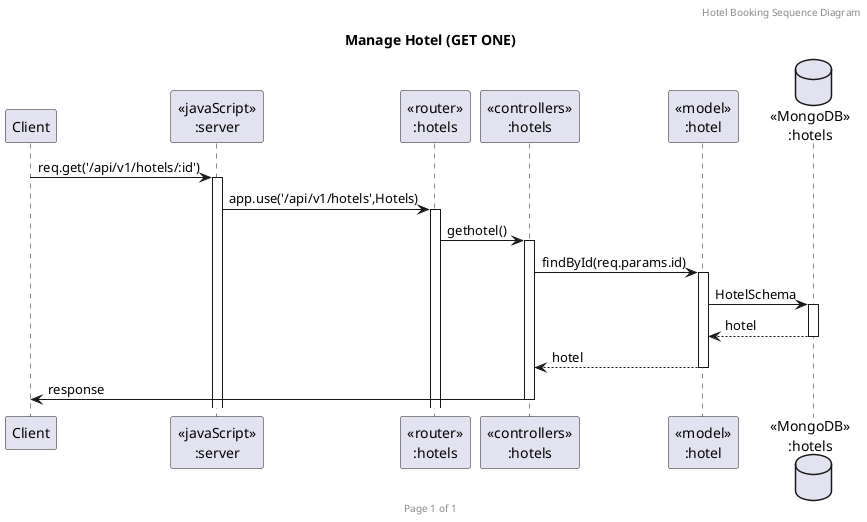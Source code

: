 @startuml Manage Hotel (GET ONE)

header Hotel Booking Sequence Diagram
footer Page %page% of %lastpage%
title "Manage Hotel (GET ONE)"

participant "Client" as client
participant "<<javaScript>>\n:server" as server
participant "<<router>>\n:hotels" as routerHotels
participant "<<controllers>>\n:hotels" as controllersHotels
participant "<<model>>\n:hotel" as modelHotel
database "<<MongoDB>>\n:hotels" as HotelsDatabase

client->server ++:req.get('/api/v1/hotels/:id')
server->routerHotels ++:app.use('/api/v1/hotels',Hotels)
routerHotels -> controllersHotels ++:gethotel()
controllersHotels->modelHotel ++:findById(req.params.id)
modelHotel ->HotelsDatabase ++: HotelSchema
HotelsDatabase --> modelHotel --: hotel
controllersHotels <-- modelHotel --:hotel
controllersHotels->client --:response

@enduml
